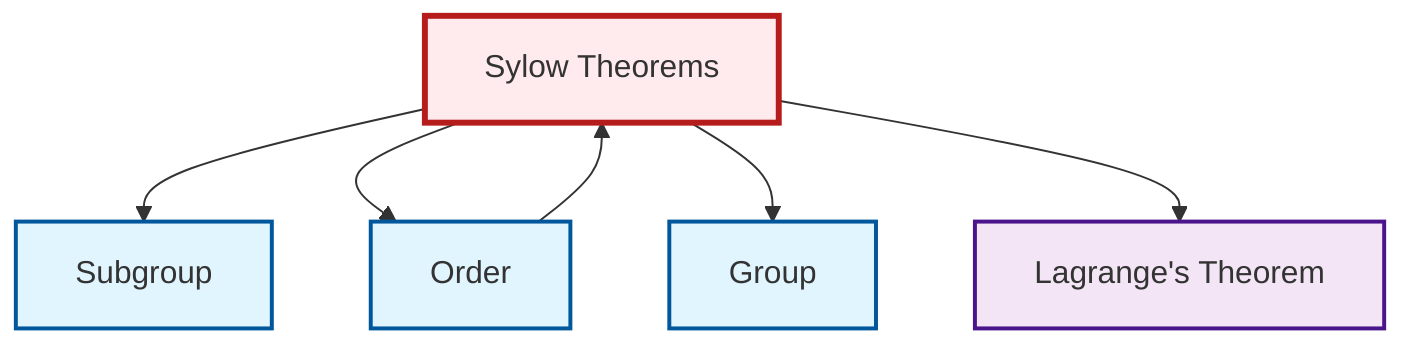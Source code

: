 graph TD
    classDef definition fill:#e1f5fe,stroke:#01579b,stroke-width:2px
    classDef theorem fill:#f3e5f5,stroke:#4a148c,stroke-width:2px
    classDef axiom fill:#fff3e0,stroke:#e65100,stroke-width:2px
    classDef example fill:#e8f5e9,stroke:#1b5e20,stroke-width:2px
    classDef current fill:#ffebee,stroke:#b71c1c,stroke-width:3px
    thm-sylow["Sylow Theorems"]:::theorem
    def-group["Group"]:::definition
    def-subgroup["Subgroup"]:::definition
    thm-lagrange["Lagrange's Theorem"]:::theorem
    def-order["Order"]:::definition
    thm-sylow --> def-subgroup
    thm-sylow --> def-order
    thm-sylow --> def-group
    def-order --> thm-sylow
    thm-sylow --> thm-lagrange
    class thm-sylow current